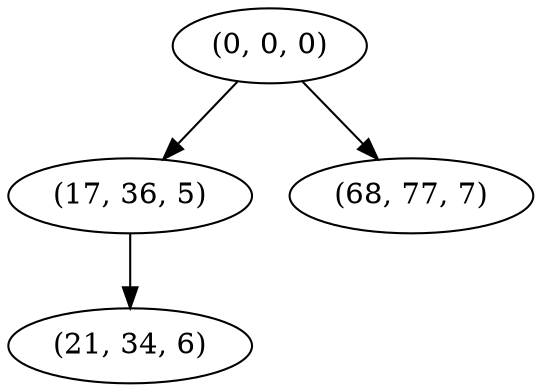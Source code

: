 digraph tree {
    "(0, 0, 0)";
    "(17, 36, 5)";
    "(21, 34, 6)";
    "(68, 77, 7)";
    "(0, 0, 0)" -> "(17, 36, 5)";
    "(0, 0, 0)" -> "(68, 77, 7)";
    "(17, 36, 5)" -> "(21, 34, 6)";
}
